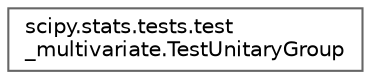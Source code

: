 digraph "Graphical Class Hierarchy"
{
 // LATEX_PDF_SIZE
  bgcolor="transparent";
  edge [fontname=Helvetica,fontsize=10,labelfontname=Helvetica,labelfontsize=10];
  node [fontname=Helvetica,fontsize=10,shape=box,height=0.2,width=0.4];
  rankdir="LR";
  Node0 [id="Node000000",label="scipy.stats.tests.test\l_multivariate.TestUnitaryGroup",height=0.2,width=0.4,color="grey40", fillcolor="white", style="filled",URL="$d2/d9d/classscipy_1_1stats_1_1tests_1_1test__multivariate_1_1TestUnitaryGroup.html",tooltip=" "];
}
